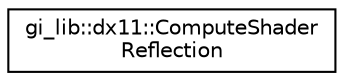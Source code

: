 digraph "Graphical Class Hierarchy"
{
  edge [fontname="Helvetica",fontsize="10",labelfontname="Helvetica",labelfontsize="10"];
  node [fontname="Helvetica",fontsize="10",shape=record];
  rankdir="LR";
  Node1 [label="gi_lib::dx11::ComputeShader\lReflection",height=0.2,width=0.4,color="black", fillcolor="white", style="filled",URL="$structgi__lib_1_1dx11_1_1_compute_shader_reflection.html",tooltip="Additional description of a compute shader. "];
}
